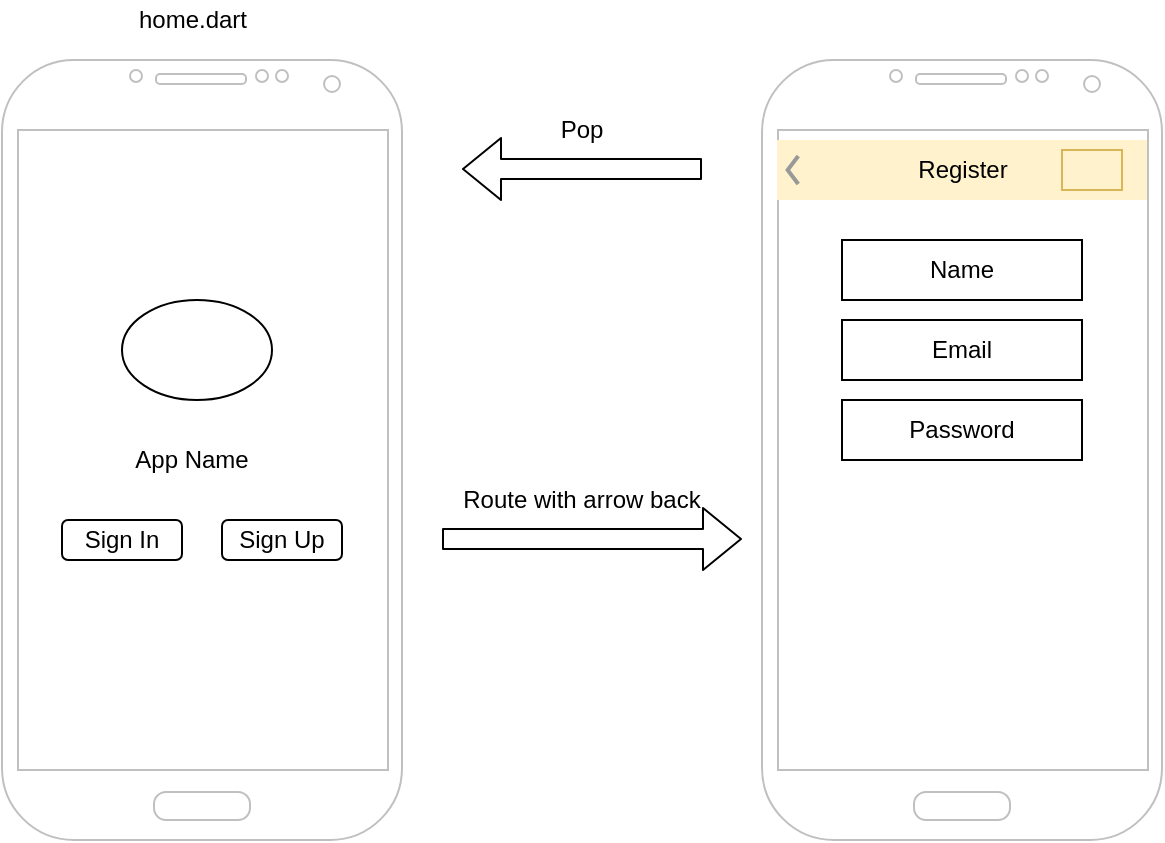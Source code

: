 <mxfile version="12.4.8" type="device"><diagram id="Unvz1QlfK-4eXZyqA3HA" name="หน้า-1"><mxGraphModel dx="1422" dy="762" grid="1" gridSize="10" guides="1" tooltips="1" connect="1" arrows="1" fold="1" page="1" pageScale="1" pageWidth="827" pageHeight="1169" math="0" shadow="0"><root><mxCell id="0"/><mxCell id="1" parent="0"/><mxCell id="uEzE2E1EDL_aeKM6kddi-1" value="" style="verticalLabelPosition=bottom;verticalAlign=top;html=1;shadow=0;dashed=0;strokeWidth=1;shape=mxgraph.android.phone2;strokeColor=#c0c0c0;" vertex="1" parent="1"><mxGeometry x="40" y="120" width="200" height="390" as="geometry"/></mxCell><mxCell id="uEzE2E1EDL_aeKM6kddi-4" value="home.dart" style="text;html=1;align=center;verticalAlign=middle;resizable=0;points=[];autosize=1;" vertex="1" parent="1"><mxGeometry x="100" y="90" width="70" height="20" as="geometry"/></mxCell><mxCell id="uEzE2E1EDL_aeKM6kddi-5" value="" style="ellipse;whiteSpace=wrap;html=1;" vertex="1" parent="1"><mxGeometry x="100" y="240" width="75" height="50" as="geometry"/></mxCell><mxCell id="uEzE2E1EDL_aeKM6kddi-6" value="App Name" style="text;html=1;strokeColor=none;fillColor=none;align=center;verticalAlign=middle;whiteSpace=wrap;rounded=0;" vertex="1" parent="1"><mxGeometry x="85" y="310" width="100" height="20" as="geometry"/></mxCell><mxCell id="uEzE2E1EDL_aeKM6kddi-7" value="Sign In" style="rounded=1;whiteSpace=wrap;html=1;" vertex="1" parent="1"><mxGeometry x="70" y="350" width="60" height="20" as="geometry"/></mxCell><mxCell id="uEzE2E1EDL_aeKM6kddi-8" value="Sign Up" style="rounded=1;whiteSpace=wrap;html=1;" vertex="1" parent="1"><mxGeometry x="150" y="350" width="60" height="20" as="geometry"/></mxCell><mxCell id="uEzE2E1EDL_aeKM6kddi-13" value="" style="verticalLabelPosition=bottom;verticalAlign=top;html=1;shadow=0;dashed=0;strokeWidth=1;shape=mxgraph.android.phone2;strokeColor=#c0c0c0;" vertex="1" parent="1"><mxGeometry x="420" y="120" width="200" height="390" as="geometry"/></mxCell><mxCell id="uEzE2E1EDL_aeKM6kddi-21" value="Register" style="strokeWidth=1;html=1;shadow=0;dashed=0;shape=mxgraph.android.action_bar;fillColor=#fff2cc;strokeColor=#d6b656;strokeWidth=2;" vertex="1" parent="1"><mxGeometry x="427.5" y="160" width="185" height="30" as="geometry"/></mxCell><mxCell id="uEzE2E1EDL_aeKM6kddi-23" value="" style="rounded=0;whiteSpace=wrap;html=1;fillColor=#fff2cc;strokeColor=#d6b656;" vertex="1" parent="1"><mxGeometry x="570" y="165" width="30" height="20" as="geometry"/></mxCell><mxCell id="uEzE2E1EDL_aeKM6kddi-24" value="Name" style="rounded=0;whiteSpace=wrap;html=1;" vertex="1" parent="1"><mxGeometry x="460" y="210" width="120" height="30" as="geometry"/></mxCell><mxCell id="uEzE2E1EDL_aeKM6kddi-25" value="Email" style="rounded=0;whiteSpace=wrap;html=1;" vertex="1" parent="1"><mxGeometry x="460" y="250" width="120" height="30" as="geometry"/></mxCell><mxCell id="uEzE2E1EDL_aeKM6kddi-26" value="Password" style="rounded=0;whiteSpace=wrap;html=1;" vertex="1" parent="1"><mxGeometry x="460" y="290" width="120" height="30" as="geometry"/></mxCell><mxCell id="uEzE2E1EDL_aeKM6kddi-31" value="" style="shape=flexArrow;endArrow=classic;html=1;" edge="1" parent="1"><mxGeometry width="50" height="50" relative="1" as="geometry"><mxPoint x="260" y="359.5" as="sourcePoint"/><mxPoint x="410" y="359.5" as="targetPoint"/></mxGeometry></mxCell><mxCell id="uEzE2E1EDL_aeKM6kddi-32" value="" style="shape=flexArrow;endArrow=classic;html=1;" edge="1" parent="1"><mxGeometry width="50" height="50" relative="1" as="geometry"><mxPoint x="390" y="174.5" as="sourcePoint"/><mxPoint x="270" y="174.5" as="targetPoint"/></mxGeometry></mxCell><mxCell id="uEzE2E1EDL_aeKM6kddi-33" value="Route with arrow back" style="text;html=1;strokeColor=none;fillColor=none;align=center;verticalAlign=middle;whiteSpace=wrap;rounded=0;" vertex="1" parent="1"><mxGeometry x="250" y="330" width="160" height="20" as="geometry"/></mxCell><mxCell id="uEzE2E1EDL_aeKM6kddi-34" value="Pop" style="text;html=1;strokeColor=none;fillColor=none;align=center;verticalAlign=middle;whiteSpace=wrap;rounded=0;" vertex="1" parent="1"><mxGeometry x="310" y="145" width="40" height="20" as="geometry"/></mxCell></root></mxGraphModel></diagram></mxfile>